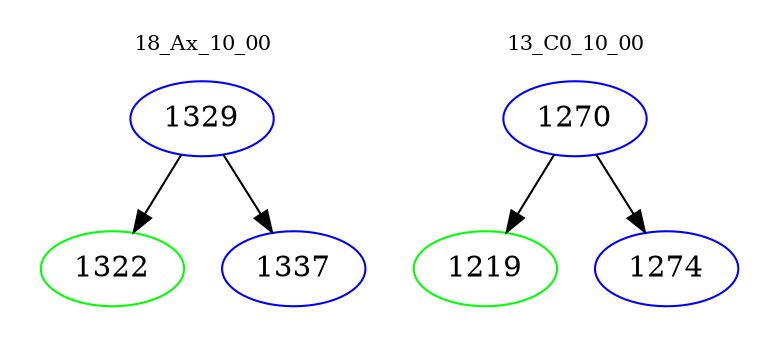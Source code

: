 digraph{
subgraph cluster_0 {
color = white
label = "18_Ax_10_00";
fontsize=10;
T0_1329 [label="1329", color="blue"]
T0_1329 -> T0_1322 [color="black"]
T0_1322 [label="1322", color="green"]
T0_1329 -> T0_1337 [color="black"]
T0_1337 [label="1337", color="blue"]
}
subgraph cluster_1 {
color = white
label = "13_C0_10_00";
fontsize=10;
T1_1270 [label="1270", color="blue"]
T1_1270 -> T1_1219 [color="black"]
T1_1219 [label="1219", color="green"]
T1_1270 -> T1_1274 [color="black"]
T1_1274 [label="1274", color="blue"]
}
}
